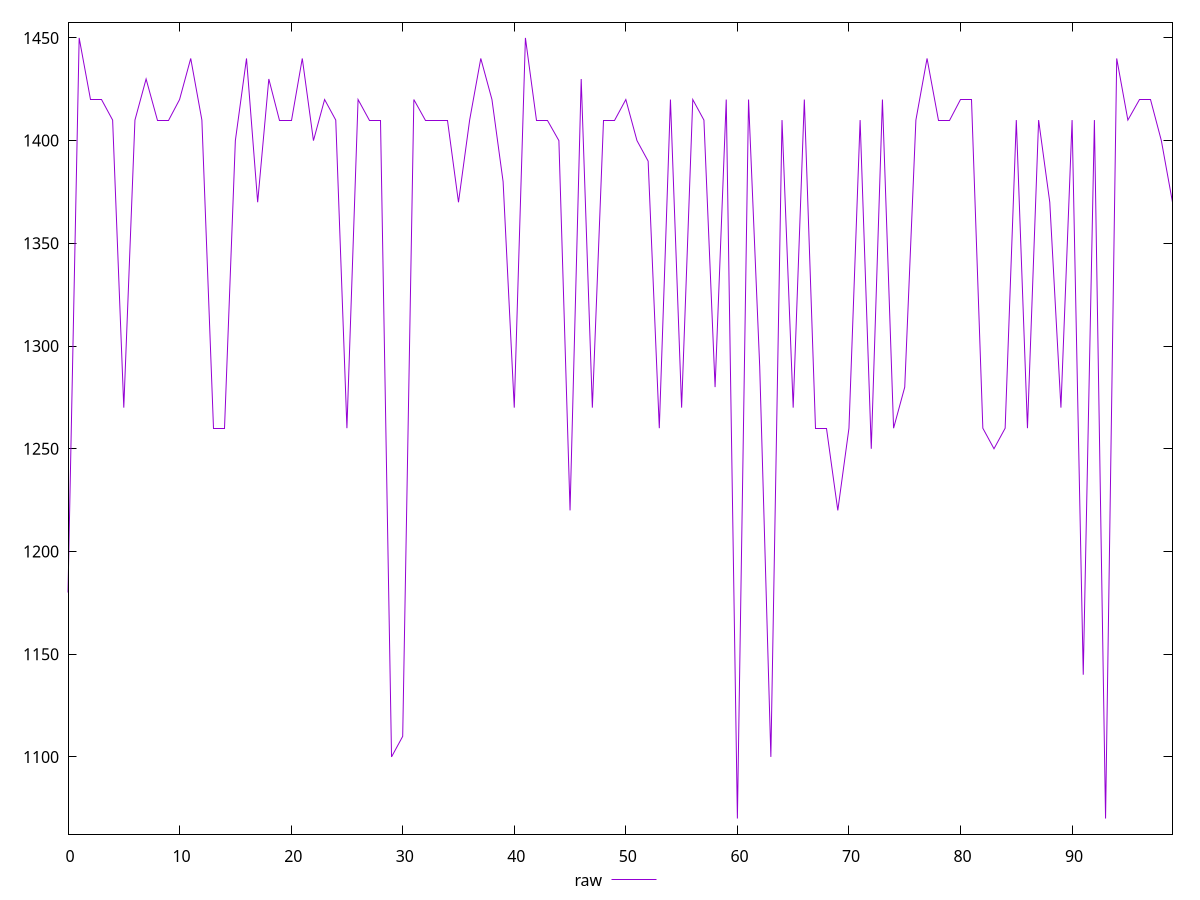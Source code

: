 reset

$raw <<EOF
0 1180
1 1450
2 1420
3 1420
4 1410
5 1270
6 1410
7 1430
8 1410
9 1410
10 1420
11 1440
12 1410
13 1260
14 1260
15 1400
16 1440
17 1370
18 1430
19 1410
20 1410
21 1440
22 1400
23 1420
24 1410
25 1260
26 1420
27 1410
28 1410
29 1100
30 1110
31 1420
32 1410
33 1410
34 1410
35 1370
36 1410
37 1440
38 1420
39 1380
40 1270
41 1450
42 1410
43 1410
44 1400
45 1220
46 1430
47 1270
48 1410
49 1410
50 1420
51 1400
52 1390
53 1260
54 1420
55 1270
56 1420
57 1410
58 1280
59 1420
60 1070
61 1420
62 1290
63 1100
64 1410
65 1270
66 1420
67 1260
68 1260
69 1220
70 1260
71 1410
72 1250
73 1420
74 1260
75 1280
76 1410
77 1440
78 1410
79 1410
80 1420
81 1420
82 1260
83 1250
84 1260
85 1410
86 1260
87 1410
88 1370
89 1270
90 1410
91 1140
92 1410
93 1070
94 1440
95 1410
96 1420
97 1420
98 1400
99 1370
EOF

set key outside below
set xrange [0:99]
set yrange [1062.4:1457.6]
set trange [1062.4:1457.6]
set terminal svg size 640, 500 enhanced background rgb 'white'
set output "reports/report_00031_2021-02-24T23-18-18.084Z/uses-http2/samples/card/raw/values.svg"

plot $raw title "raw" with line

reset
